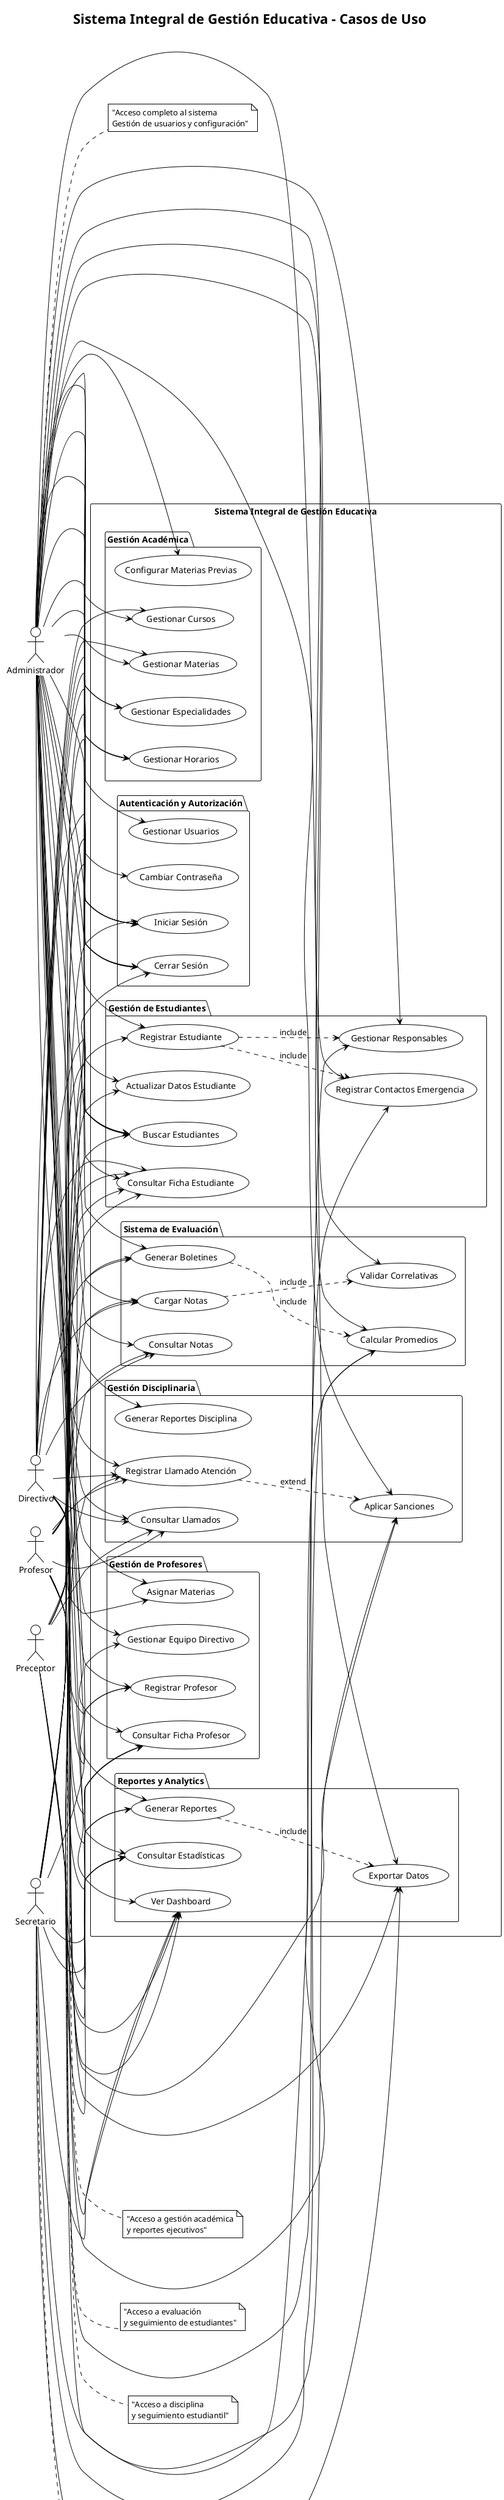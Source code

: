 @startuml Casos_Uso_SIGE
!theme plain
title Sistema Integral de Gestión Educativa - Casos de Uso

left to right direction

actor "Administrador" as Admin
actor "Directivo" as Directivo
actor "Profesor" as Profesor
actor "Preceptor" as Preceptor
actor "Secretario" as Secretario

rectangle "Sistema Integral de Gestión Educativa" {

    package "Autenticación y Autorización" {
        usecase "Iniciar Sesión" as UC01
        usecase "Cerrar Sesión" as UC02
        usecase "Cambiar Contraseña" as UC03
        usecase "Gestionar Usuarios" as UC04
    }

    package "Gestión de Estudiantes" {
        usecase "Registrar Estudiante" as UC05
        usecase "Consultar Ficha Estudiante" as UC06
        usecase "Actualizar Datos Estudiante" as UC07
        usecase "Buscar Estudiantes" as UC08
        usecase "Gestionar Responsables" as UC09
        usecase "Registrar Contactos Emergencia" as UC10
    }

    package "Gestión Académica" {
        usecase "Gestionar Cursos" as UC11
        usecase "Gestionar Materias" as UC12
        usecase "Gestionar Especialidades" as UC13
        usecase "Configurar Materias Previas" as UC14
        usecase "Gestionar Horarios" as UC15
    }

    package "Sistema de Evaluación" {
        usecase "Cargar Notas" as UC16
        usecase "Consultar Notas" as UC17
        usecase "Calcular Promedios" as UC18
        usecase "Generar Boletines" as UC19
        usecase "Validar Correlativas" as UC20
    }

    package "Gestión Disciplinaria" {
        usecase "Registrar Llamado Atención" as UC21
        usecase "Consultar Llamados" as UC22
        usecase "Aplicar Sanciones" as UC23
        usecase "Generar Reportes Disciplina" as UC24
    }

    package "Gestión de Profesores" {
        usecase "Registrar Profesor" as UC25
        usecase "Consultar Ficha Profesor" as UC26
        usecase "Asignar Materias" as UC27
        usecase "Gestionar Equipo Directivo" as UC28
    }

    package "Reportes y Analytics" {
        usecase "Ver Dashboard" as UC29
        usecase "Generar Reportes" as UC30
        usecase "Exportar Datos" as UC31
        usecase "Consultar Estadísticas" as UC32
    }
}

' Relaciones de actores con casos de uso
Admin --> UC01
Admin --> UC02
Admin --> UC03
Admin --> UC04
Admin --> UC05
Admin --> UC06
Admin --> UC07
Admin --> UC08
Admin --> UC09
Admin --> UC10
Admin --> UC11
Admin --> UC12
Admin --> UC13
Admin --> UC14
Admin --> UC15
Admin --> UC16
Admin --> UC17
Admin --> UC18
Admin --> UC19
Admin --> UC20
Admin --> UC21
Admin --> UC22
Admin --> UC23
Admin --> UC24
Admin --> UC25
Admin --> UC26
Admin --> UC27
Admin --> UC28
Admin --> UC29
Admin --> UC30
Admin --> UC31
Admin --> UC32

Directivo --> UC01
Directivo --> UC02
Directivo --> UC06
Directivo --> UC08
Directivo --> UC11
Directivo --> UC12
Directivo --> UC13
Directivo --> UC15
Directivo --> UC16
Directivo --> UC17
Directivo --> UC18
Directivo --> UC19
Directivo --> UC21
Directivo --> UC22
Directivo --> UC23
Directivo --> UC25
Directivo --> UC26
Directivo --> UC27
Directivo --> UC28
Directivo --> UC29
Directivo --> UC30
Directivo --> UC31
Directivo --> UC32

Profesor --> UC01
Profesor --> UC02
Profesor --> UC06
Profesor --> UC08
Profesor --> UC16
Profesor --> UC17
Profesor --> UC18
Profesor --> UC19
Profesor --> UC21
Profesor --> UC22
Profesor --> UC26
Profesor --> UC29
Profesor --> UC32

Preceptor --> UC01
Preceptor --> UC02
Preceptor --> UC06
Preceptor --> UC08
Preceptor --> UC21
Preceptor --> UC22
Preceptor --> UC23
Preceptor --> UC29
Preceptor --> UC32

Secretario --> UC01
Secretario --> UC02
Secretario --> UC05
Secretario --> UC06
Secretario --> UC07
Secretario --> UC08
Secretario --> UC09
Secretario --> UC10
Secretario --> UC25
Secretario --> UC26
Secretario --> UC29
Secretario --> UC30
Secretario --> UC31

' Relaciones entre casos de uso
UC05 ..> UC09 : include
UC05 ..> UC10 : include
UC16 ..> UC20 : include
UC19 ..> UC18 : include
UC21 ..> UC23 : extend
UC30 ..> UC31 : include

' Notas sobre roles
note right of Admin : "Acceso completo al sistema\nGestión de usuarios y configuración"
note right of Directivo : "Acceso a gestión académica\ny reportes ejecutivos"
note right of Profesor : "Acceso a evaluación\ny seguimiento de estudiantes"
note right of Preceptor : "Acceso a disciplina\ny seguimiento estudiantil"
note right of Secretario : "Acceso a gestión administrativa\ny generación de reportes"

@enduml

